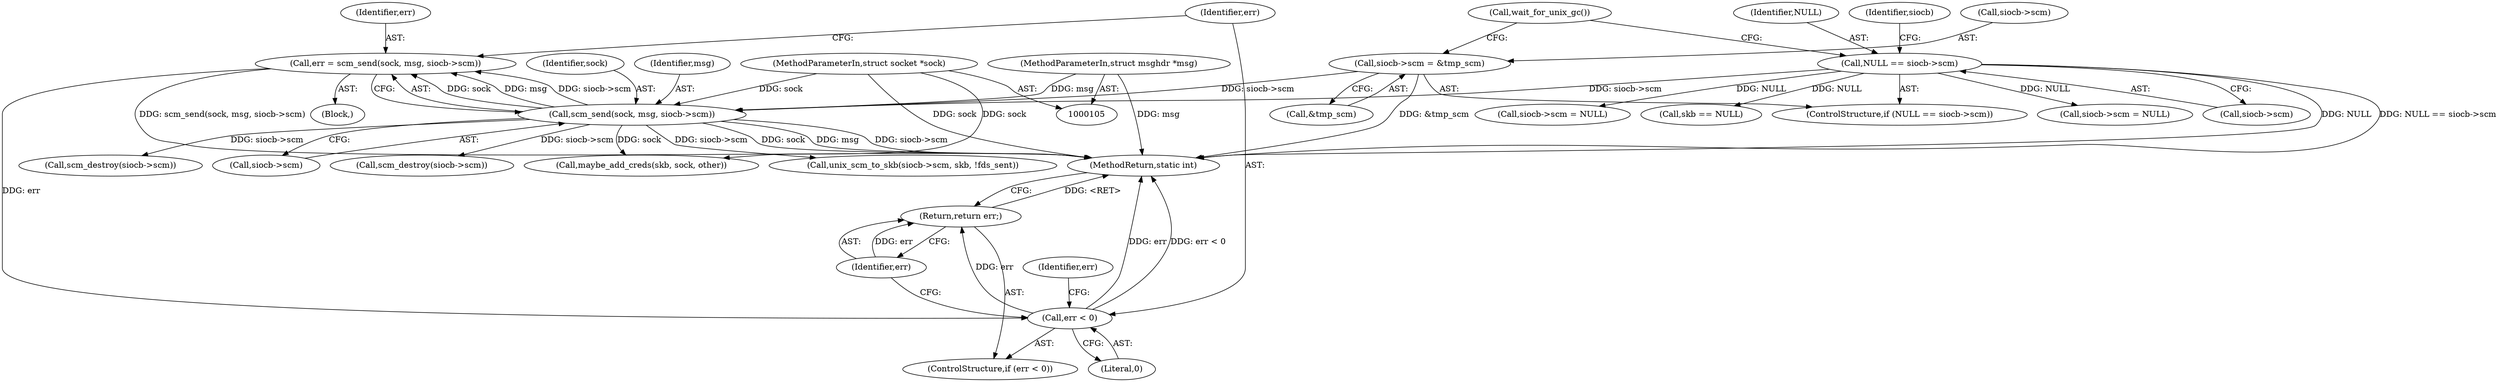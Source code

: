 digraph "1_linux_e0e3cea46d31d23dc40df0a49a7a2c04fe8edfea_1@API" {
"1000152" [label="(Call,err = scm_send(sock, msg, siocb->scm))"];
"1000154" [label="(Call,scm_send(sock, msg, siocb->scm))"];
"1000107" [label="(MethodParameterIn,struct socket *sock)"];
"1000108" [label="(MethodParameterIn,struct msghdr *msg)"];
"1000140" [label="(Call,NULL == siocb->scm)"];
"1000145" [label="(Call,siocb->scm = &tmp_scm)"];
"1000161" [label="(Call,err < 0)"];
"1000164" [label="(Return,return err;)"];
"1000278" [label="(Call,unix_scm_to_skb(siocb->scm, skb, !fds_sent))"];
"1000139" [label="(ControlStructure,if (NULL == siocb->scm))"];
"1000330" [label="(Call,maybe_add_creds(skb, sock, other))"];
"1000151" [label="(Call,wait_for_unix_gc())"];
"1000398" [label="(Call,scm_destroy(siocb->scm))"];
"1000167" [label="(Identifier,err)"];
"1000157" [label="(Call,siocb->scm)"];
"1000155" [label="(Identifier,sock)"];
"1000141" [label="(Identifier,NULL)"];
"1000140" [label="(Call,NULL == siocb->scm)"];
"1000165" [label="(Identifier,err)"];
"1000110" [label="(Block,)"];
"1000161" [label="(Call,err < 0)"];
"1000156" [label="(Identifier,msg)"];
"1000142" [label="(Call,siocb->scm)"];
"1000164" [label="(Return,return err;)"];
"1000108" [label="(MethodParameterIn,struct msghdr *msg)"];
"1000147" [label="(Identifier,siocb)"];
"1000160" [label="(ControlStructure,if (err < 0))"];
"1000146" [label="(Call,siocb->scm)"];
"1000153" [label="(Identifier,err)"];
"1000402" [label="(Call,siocb->scm = NULL)"];
"1000107" [label="(MethodParameterIn,struct socket *sock)"];
"1000162" [label="(Identifier,err)"];
"1000265" [label="(Call,skb == NULL)"];
"1000163" [label="(Literal,0)"];
"1000149" [label="(Call,&tmp_scm)"];
"1000154" [label="(Call,scm_send(sock, msg, siocb->scm))"];
"1000365" [label="(Call,siocb->scm = NULL)"];
"1000408" [label="(MethodReturn,static int)"];
"1000152" [label="(Call,err = scm_send(sock, msg, siocb->scm))"];
"1000145" [label="(Call,siocb->scm = &tmp_scm)"];
"1000361" [label="(Call,scm_destroy(siocb->scm))"];
"1000152" -> "1000110"  [label="AST: "];
"1000152" -> "1000154"  [label="CFG: "];
"1000153" -> "1000152"  [label="AST: "];
"1000154" -> "1000152"  [label="AST: "];
"1000162" -> "1000152"  [label="CFG: "];
"1000152" -> "1000408"  [label="DDG: scm_send(sock, msg, siocb->scm)"];
"1000154" -> "1000152"  [label="DDG: sock"];
"1000154" -> "1000152"  [label="DDG: msg"];
"1000154" -> "1000152"  [label="DDG: siocb->scm"];
"1000152" -> "1000161"  [label="DDG: err"];
"1000154" -> "1000157"  [label="CFG: "];
"1000155" -> "1000154"  [label="AST: "];
"1000156" -> "1000154"  [label="AST: "];
"1000157" -> "1000154"  [label="AST: "];
"1000154" -> "1000408"  [label="DDG: siocb->scm"];
"1000154" -> "1000408"  [label="DDG: sock"];
"1000154" -> "1000408"  [label="DDG: msg"];
"1000107" -> "1000154"  [label="DDG: sock"];
"1000108" -> "1000154"  [label="DDG: msg"];
"1000140" -> "1000154"  [label="DDG: siocb->scm"];
"1000145" -> "1000154"  [label="DDG: siocb->scm"];
"1000154" -> "1000278"  [label="DDG: siocb->scm"];
"1000154" -> "1000330"  [label="DDG: sock"];
"1000154" -> "1000361"  [label="DDG: siocb->scm"];
"1000154" -> "1000398"  [label="DDG: siocb->scm"];
"1000107" -> "1000105"  [label="AST: "];
"1000107" -> "1000408"  [label="DDG: sock"];
"1000107" -> "1000330"  [label="DDG: sock"];
"1000108" -> "1000105"  [label="AST: "];
"1000108" -> "1000408"  [label="DDG: msg"];
"1000140" -> "1000139"  [label="AST: "];
"1000140" -> "1000142"  [label="CFG: "];
"1000141" -> "1000140"  [label="AST: "];
"1000142" -> "1000140"  [label="AST: "];
"1000147" -> "1000140"  [label="CFG: "];
"1000151" -> "1000140"  [label="CFG: "];
"1000140" -> "1000408"  [label="DDG: NULL"];
"1000140" -> "1000408"  [label="DDG: NULL == siocb->scm"];
"1000140" -> "1000265"  [label="DDG: NULL"];
"1000140" -> "1000365"  [label="DDG: NULL"];
"1000140" -> "1000402"  [label="DDG: NULL"];
"1000145" -> "1000139"  [label="AST: "];
"1000145" -> "1000149"  [label="CFG: "];
"1000146" -> "1000145"  [label="AST: "];
"1000149" -> "1000145"  [label="AST: "];
"1000151" -> "1000145"  [label="CFG: "];
"1000145" -> "1000408"  [label="DDG: &tmp_scm"];
"1000161" -> "1000160"  [label="AST: "];
"1000161" -> "1000163"  [label="CFG: "];
"1000162" -> "1000161"  [label="AST: "];
"1000163" -> "1000161"  [label="AST: "];
"1000165" -> "1000161"  [label="CFG: "];
"1000167" -> "1000161"  [label="CFG: "];
"1000161" -> "1000408"  [label="DDG: err"];
"1000161" -> "1000408"  [label="DDG: err < 0"];
"1000161" -> "1000164"  [label="DDG: err"];
"1000164" -> "1000160"  [label="AST: "];
"1000164" -> "1000165"  [label="CFG: "];
"1000165" -> "1000164"  [label="AST: "];
"1000408" -> "1000164"  [label="CFG: "];
"1000164" -> "1000408"  [label="DDG: <RET>"];
"1000165" -> "1000164"  [label="DDG: err"];
}
